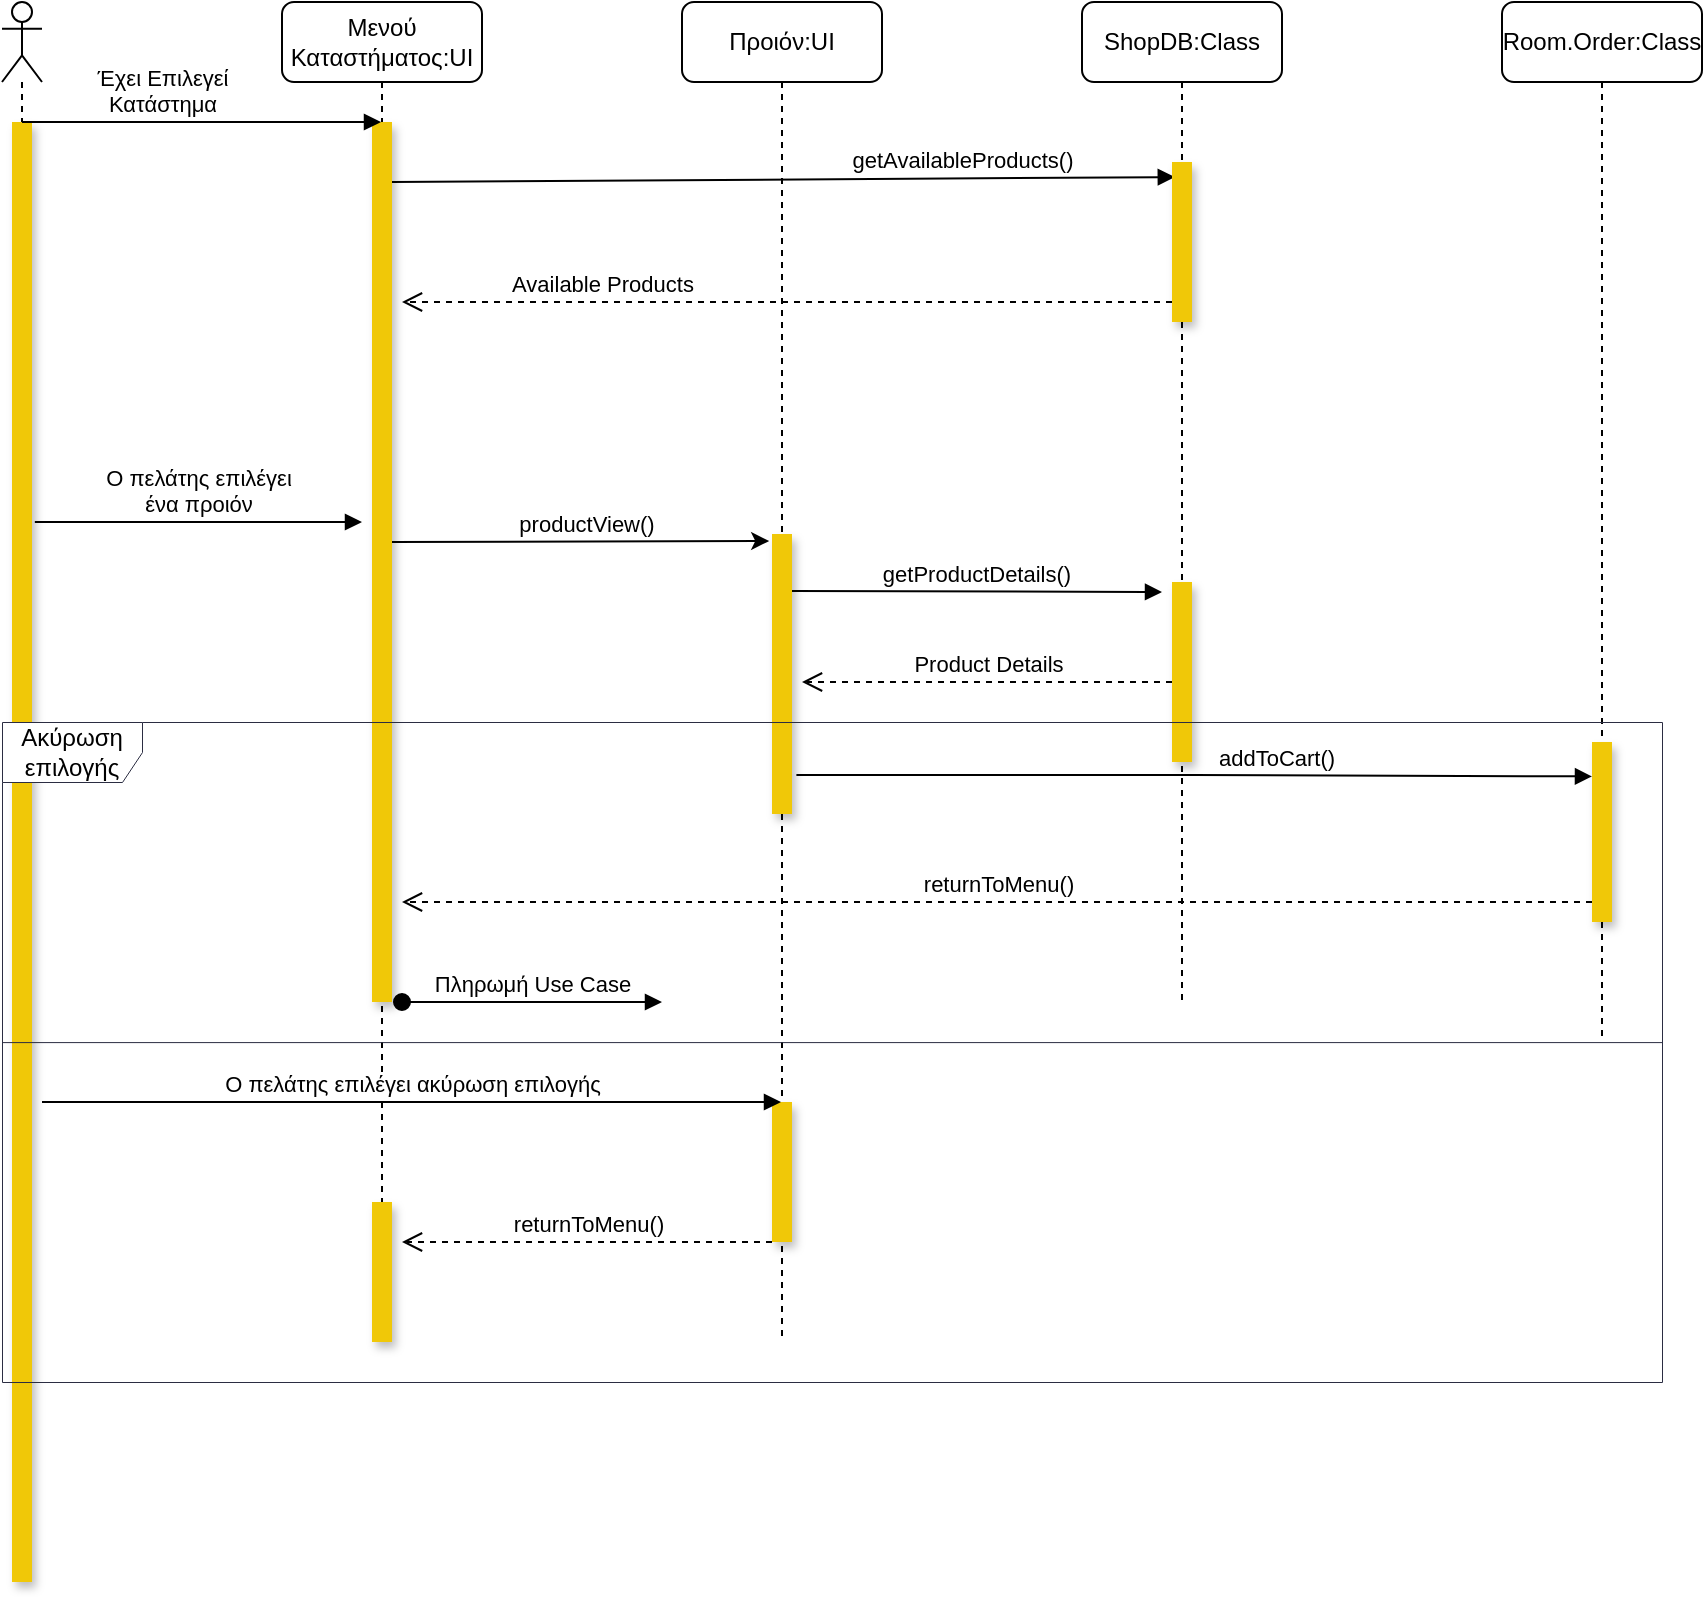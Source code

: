 <mxfile version="18.1.3" type="device"><diagram id="mCDSjLg8GLGT7zRgTQI0" name="Page-1"><mxGraphModel dx="2244" dy="1645" grid="1" gridSize="10" guides="1" tooltips="1" connect="1" arrows="1" fold="1" page="1" pageScale="1" pageWidth="2336" pageHeight="1654" math="0" shadow="0"><root><mxCell id="0"/><mxCell id="1" parent="0"/><mxCell id="2n8lG3U2jTvrqP1i7wN1-1" value="" style="shape=umlLifeline;participant=umlActor;perimeter=lifelinePerimeter;whiteSpace=wrap;html=1;container=1;collapsible=0;recursiveResize=0;verticalAlign=top;spacingTop=36;outlineConnect=0;" parent="1" vertex="1"><mxGeometry x="40" y="40" width="20" height="790" as="geometry"/></mxCell><mxCell id="2n8lG3U2jTvrqP1i7wN1-7" value="" style="html=1;points=[];perimeter=orthogonalPerimeter;rounded=0;fillColor=#F0C808;strokeColor=none;shadow=1;" parent="2n8lG3U2jTvrqP1i7wN1-1" vertex="1"><mxGeometry x="5" y="60" width="10" height="730" as="geometry"/></mxCell><mxCell id="2n8lG3U2jTvrqP1i7wN1-2" value="Μενού Καταστήματος:UI" style="shape=umlLifeline;perimeter=lifelinePerimeter;whiteSpace=wrap;html=1;container=1;collapsible=0;recursiveResize=0;outlineConnect=0;rounded=1;" parent="1" vertex="1"><mxGeometry x="180" y="40" width="100" height="670" as="geometry"/></mxCell><mxCell id="2n8lG3U2jTvrqP1i7wN1-8" value="" style="html=1;points=[];perimeter=orthogonalPerimeter;rounded=0;fillColor=#F0C808;strokeColor=none;shadow=1;" parent="2n8lG3U2jTvrqP1i7wN1-2" vertex="1"><mxGeometry x="45" y="60" width="10" height="440" as="geometry"/></mxCell><mxCell id="2n8lG3U2jTvrqP1i7wN1-11" value="getAvailableProducts()" style="html=1;verticalAlign=bottom;endArrow=block;rounded=0;entryX=0.14;entryY=0.094;entryDx=0;entryDy=0;entryPerimeter=0;" parent="2n8lG3U2jTvrqP1i7wN1-2" target="2n8lG3U2jTvrqP1i7wN1-10" edge="1"><mxGeometry x="0.456" width="80" relative="1" as="geometry"><mxPoint x="55" y="90" as="sourcePoint"/><mxPoint x="135" y="90" as="targetPoint"/><mxPoint as="offset"/></mxGeometry></mxCell><mxCell id="2n8lG3U2jTvrqP1i7wN1-22" value="Πληρωμή Use Case" style="html=1;verticalAlign=bottom;startArrow=oval;startFill=1;endArrow=block;startSize=8;rounded=0;" parent="2n8lG3U2jTvrqP1i7wN1-2" edge="1"><mxGeometry width="60" relative="1" as="geometry"><mxPoint x="60" y="500" as="sourcePoint"/><mxPoint x="190" y="500" as="targetPoint"/></mxGeometry></mxCell><mxCell id="2n8lG3U2jTvrqP1i7wN1-25" value="" style="html=1;points=[];perimeter=orthogonalPerimeter;rounded=0;fillColor=#F0C808;strokeColor=none;shadow=1;" parent="2n8lG3U2jTvrqP1i7wN1-2" vertex="1"><mxGeometry x="45" y="600" width="10" height="70" as="geometry"/></mxCell><mxCell id="2n8lG3U2jTvrqP1i7wN1-3" value="ShopDB:Class" style="shape=umlLifeline;perimeter=lifelinePerimeter;whiteSpace=wrap;html=1;container=1;collapsible=0;recursiveResize=0;outlineConnect=0;rounded=1;" parent="1" vertex="1"><mxGeometry x="580" y="40" width="100" height="500" as="geometry"/></mxCell><mxCell id="2n8lG3U2jTvrqP1i7wN1-10" value="" style="html=1;points=[];perimeter=orthogonalPerimeter;rounded=0;fillColor=#F0C808;strokeColor=none;shadow=1;" parent="2n8lG3U2jTvrqP1i7wN1-3" vertex="1"><mxGeometry x="45" y="80" width="10" height="80" as="geometry"/></mxCell><mxCell id="2n8lG3U2jTvrqP1i7wN1-12" value="Available Products" style="html=1;verticalAlign=bottom;endArrow=open;dashed=1;endSize=8;rounded=0;" parent="2n8lG3U2jTvrqP1i7wN1-3" edge="1"><mxGeometry x="0.48" relative="1" as="geometry"><mxPoint x="45" y="150" as="sourcePoint"/><mxPoint x="-340" y="150" as="targetPoint"/><mxPoint as="offset"/></mxGeometry></mxCell><mxCell id="2n8lG3U2jTvrqP1i7wN1-15" value="" style="html=1;points=[];perimeter=orthogonalPerimeter;rounded=0;fillColor=#F0C808;strokeColor=none;shadow=1;" parent="2n8lG3U2jTvrqP1i7wN1-3" vertex="1"><mxGeometry x="45" y="290" width="10" height="90" as="geometry"/></mxCell><mxCell id="2n8lG3U2jTvrqP1i7wN1-18" value="Product Details" style="html=1;verticalAlign=bottom;endArrow=open;dashed=1;endSize=8;rounded=0;" parent="2n8lG3U2jTvrqP1i7wN1-3" edge="1"><mxGeometry relative="1" as="geometry"><mxPoint x="45" y="340" as="sourcePoint"/><mxPoint x="-140" y="340" as="targetPoint"/></mxGeometry></mxCell><mxCell id="2n8lG3U2jTvrqP1i7wN1-4" value="Προιόν:UI" style="shape=umlLifeline;perimeter=lifelinePerimeter;whiteSpace=wrap;html=1;container=1;collapsible=0;recursiveResize=0;outlineConnect=0;rounded=1;" parent="1" vertex="1"><mxGeometry x="380" y="40" width="100" height="670" as="geometry"/></mxCell><mxCell id="2n8lG3U2jTvrqP1i7wN1-13" value="" style="html=1;points=[];perimeter=orthogonalPerimeter;rounded=0;fillColor=#F0C808;strokeColor=none;shadow=1;" parent="2n8lG3U2jTvrqP1i7wN1-4" vertex="1"><mxGeometry x="45" y="266" width="10" height="140" as="geometry"/></mxCell><mxCell id="2n8lG3U2jTvrqP1i7wN1-17" value="getProductDetails()" style="html=1;verticalAlign=bottom;endArrow=block;rounded=0;" parent="2n8lG3U2jTvrqP1i7wN1-4" edge="1"><mxGeometry width="80" relative="1" as="geometry"><mxPoint x="55" y="294.5" as="sourcePoint"/><mxPoint x="240" y="295" as="targetPoint"/></mxGeometry></mxCell><mxCell id="2n8lG3U2jTvrqP1i7wN1-23" value="" style="html=1;points=[];perimeter=orthogonalPerimeter;rounded=0;fillColor=#F0C808;strokeColor=none;shadow=1;" parent="2n8lG3U2jTvrqP1i7wN1-4" vertex="1"><mxGeometry x="45" y="550" width="10" height="70" as="geometry"/></mxCell><mxCell id="2n8lG3U2jTvrqP1i7wN1-26" value="returnToMenu()" style="html=1;verticalAlign=bottom;endArrow=open;dashed=1;endSize=8;rounded=0;" parent="2n8lG3U2jTvrqP1i7wN1-4" edge="1"><mxGeometry relative="1" as="geometry"><mxPoint x="45" y="620" as="sourcePoint"/><mxPoint x="-140" y="620" as="targetPoint"/></mxGeometry></mxCell><mxCell id="2n8lG3U2jTvrqP1i7wN1-5" value="Room.Order:Class" style="shape=umlLifeline;perimeter=lifelinePerimeter;whiteSpace=wrap;html=1;container=1;collapsible=0;recursiveResize=0;outlineConnect=0;rounded=1;" parent="1" vertex="1"><mxGeometry x="790" y="40" width="100" height="520" as="geometry"/></mxCell><mxCell id="2n8lG3U2jTvrqP1i7wN1-19" value="" style="html=1;points=[];perimeter=orthogonalPerimeter;rounded=0;fillColor=#F0C808;strokeColor=none;shadow=1;" parent="2n8lG3U2jTvrqP1i7wN1-5" vertex="1"><mxGeometry x="45" y="370" width="10" height="90" as="geometry"/></mxCell><mxCell id="2n8lG3U2jTvrqP1i7wN1-21" value="returnToMenu()" style="html=1;verticalAlign=bottom;endArrow=open;dashed=1;endSize=8;rounded=0;" parent="2n8lG3U2jTvrqP1i7wN1-5" edge="1"><mxGeometry relative="1" as="geometry"><mxPoint x="45" y="450" as="sourcePoint"/><mxPoint x="-550" y="450" as="targetPoint"/></mxGeometry></mxCell><mxCell id="2n8lG3U2jTvrqP1i7wN1-9" value="Έχει Επιλεγεί &lt;br&gt;Κατάστημα" style="html=1;verticalAlign=bottom;endArrow=block;rounded=0;" parent="1" target="2n8lG3U2jTvrqP1i7wN1-2" edge="1"><mxGeometry x="-0.22" width="80" relative="1" as="geometry"><mxPoint x="50" y="100" as="sourcePoint"/><mxPoint x="130" y="100" as="targetPoint"/><mxPoint as="offset"/></mxGeometry></mxCell><mxCell id="2n8lG3U2jTvrqP1i7wN1-20" value="addToCart()" style="html=1;verticalAlign=bottom;endArrow=block;rounded=0;exitX=1.22;exitY=0.861;exitDx=0;exitDy=0;exitPerimeter=0;entryX=-0.001;entryY=0.191;entryDx=0;entryDy=0;entryPerimeter=0;edgeStyle=orthogonalEdgeStyle;" parent="1" source="2n8lG3U2jTvrqP1i7wN1-13" target="2n8lG3U2jTvrqP1i7wN1-19" edge="1"><mxGeometry x="0.207" width="80" relative="1" as="geometry"><mxPoint x="635" y="390" as="sourcePoint"/><mxPoint x="715" y="390" as="targetPoint"/><Array as="points"><mxPoint x="635" y="426"/></Array><mxPoint as="offset"/></mxGeometry></mxCell><mxCell id="2n8lG3U2jTvrqP1i7wN1-24" value="Ο πελάτης επιλέγει ακύρωση επιλογής" style="html=1;verticalAlign=bottom;endArrow=block;rounded=0;" parent="1" target="2n8lG3U2jTvrqP1i7wN1-4" edge="1"><mxGeometry width="80" relative="1" as="geometry"><mxPoint x="60" y="590" as="sourcePoint"/><mxPoint x="140" y="590" as="targetPoint"/></mxGeometry></mxCell><mxCell id="2n8lG3U2jTvrqP1i7wN1-27" value="Ακύρωση επιλογής" style="shape=umlFrame;whiteSpace=wrap;html=1;rounded=0;shadow=0;fillColor=#FFFFFF;width=70;height=30;strokeWidth=0.5;strokeColor=#2B2D42;" parent="1" vertex="1"><mxGeometry x="40" y="400" width="830" height="330" as="geometry"/></mxCell><mxCell id="2n8lG3U2jTvrqP1i7wN1-14" value="Ο πελάτης επιλέγει &lt;br&gt;ένα προιόν" style="html=1;verticalAlign=bottom;endArrow=block;rounded=0;exitX=1.142;exitY=0.274;exitDx=0;exitDy=0;exitPerimeter=0;" parent="1" edge="1" source="2n8lG3U2jTvrqP1i7wN1-7"><mxGeometry width="80" relative="1" as="geometry"><mxPoint x="235" y="300" as="sourcePoint"/><mxPoint x="220" y="300" as="targetPoint"/></mxGeometry></mxCell><mxCell id="rCMDp0yWGKzove9Svpga-1" style="edgeStyle=orthogonalEdgeStyle;rounded=0;orthogonalLoop=1;jettySize=auto;html=1;entryX=-0.144;entryY=0.139;entryDx=0;entryDy=0;entryPerimeter=0;" edge="1" parent="1"><mxGeometry relative="1" as="geometry"><mxPoint x="235" y="310" as="sourcePoint"/><mxPoint x="423.56" y="309.46" as="targetPoint"/><Array as="points"><mxPoint x="424" y="310"/></Array></mxGeometry></mxCell><mxCell id="rCMDp0yWGKzove9Svpga-2" value="productView()" style="edgeLabel;html=1;align=center;verticalAlign=middle;resizable=0;points=[];" vertex="1" connectable="0" parent="rCMDp0yWGKzove9Svpga-1"><mxGeometry x="0.024" y="-2" relative="1" as="geometry"><mxPoint y="-11" as="offset"/></mxGeometry></mxCell><mxCell id="rCMDp0yWGKzove9Svpga-3" value="" style="endArrow=none;html=1;rounded=0;exitX=0;exitY=0.485;exitDx=0;exitDy=0;exitPerimeter=0;entryX=1;entryY=0.485;entryDx=0;entryDy=0;entryPerimeter=0;strokeWidth=0.5;strokeColor=#2B2D42;" edge="1" parent="1" source="2n8lG3U2jTvrqP1i7wN1-27" target="2n8lG3U2jTvrqP1i7wN1-27"><mxGeometry width="50" height="50" relative="1" as="geometry"><mxPoint x="320" y="470" as="sourcePoint"/><mxPoint x="370" y="420" as="targetPoint"/></mxGeometry></mxCell></root></mxGraphModel></diagram></mxfile>